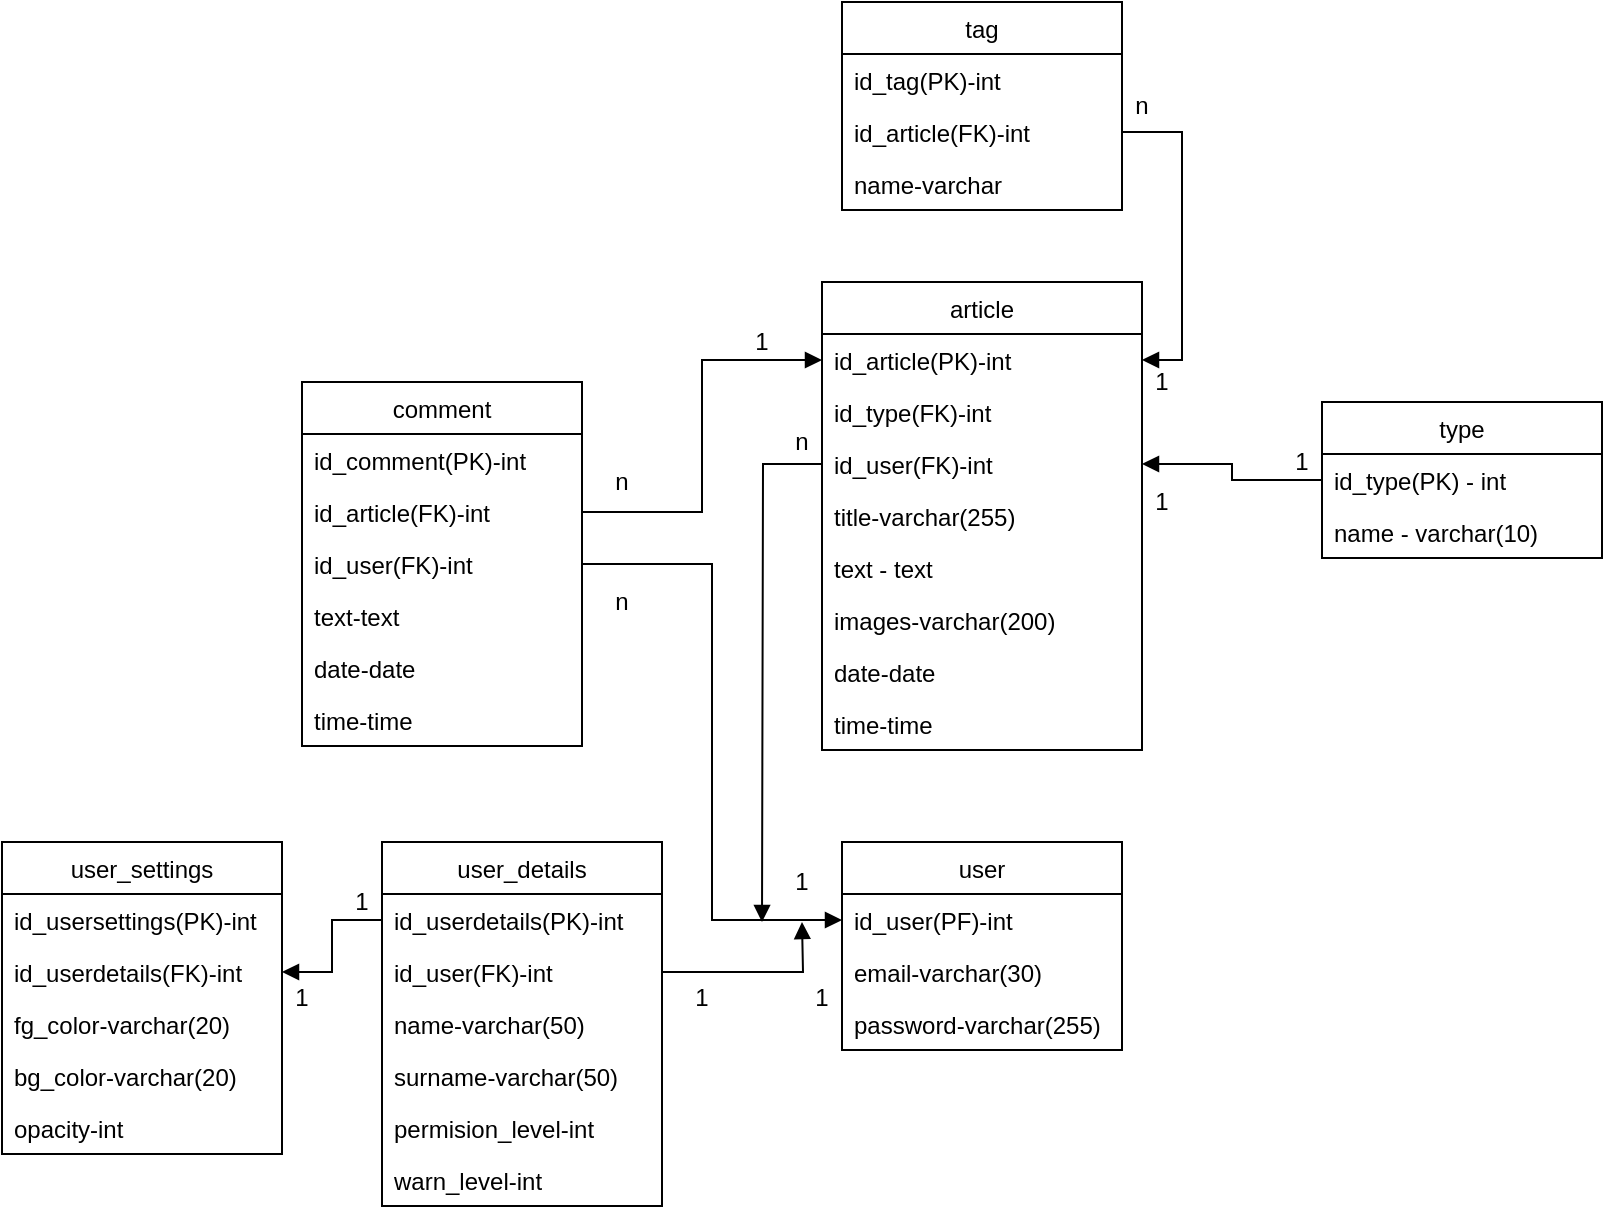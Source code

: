 <mxfile version="14.4.3" type="device"><diagram id="SgoOcTyR4OFDp3TLgmQz" name="Strona-1"><mxGraphModel dx="1221" dy="714" grid="1" gridSize="10" guides="1" tooltips="1" connect="1" arrows="1" fold="1" page="1" pageScale="1" pageWidth="1000" pageHeight="1000" math="0" shadow="0"><root><mxCell id="0"/><mxCell id="1" parent="0"/><mxCell id="Tb0qmK41m2Tu6_MU_3wg-1" value="article" style="swimlane;fontStyle=0;childLayout=stackLayout;horizontal=1;startSize=26;fillColor=none;horizontalStack=0;resizeParent=1;resizeParentMax=0;resizeLast=0;collapsible=1;marginBottom=0;" vertex="1" parent="1"><mxGeometry x="440" y="220" width="160" height="234" as="geometry"/></mxCell><mxCell id="Tb0qmK41m2Tu6_MU_3wg-2" value="id_article(PK)-int" style="text;strokeColor=none;fillColor=none;align=left;verticalAlign=top;spacingLeft=4;spacingRight=4;overflow=hidden;rotatable=0;points=[[0,0.5],[1,0.5]];portConstraint=eastwest;" vertex="1" parent="Tb0qmK41m2Tu6_MU_3wg-1"><mxGeometry y="26" width="160" height="26" as="geometry"/></mxCell><mxCell id="Tb0qmK41m2Tu6_MU_3wg-3" value="id_type(FK)-int" style="text;strokeColor=none;fillColor=none;align=left;verticalAlign=top;spacingLeft=4;spacingRight=4;overflow=hidden;rotatable=0;points=[[0,0.5],[1,0.5]];portConstraint=eastwest;" vertex="1" parent="Tb0qmK41m2Tu6_MU_3wg-1"><mxGeometry y="52" width="160" height="26" as="geometry"/></mxCell><mxCell id="Tb0qmK41m2Tu6_MU_3wg-21" value="id_user(FK)-int" style="text;strokeColor=none;fillColor=none;align=left;verticalAlign=top;spacingLeft=4;spacingRight=4;overflow=hidden;rotatable=0;points=[[0,0.5],[1,0.5]];portConstraint=eastwest;" vertex="1" parent="Tb0qmK41m2Tu6_MU_3wg-1"><mxGeometry y="78" width="160" height="26" as="geometry"/></mxCell><mxCell id="Tb0qmK41m2Tu6_MU_3wg-4" value="title-varchar(255)" style="text;strokeColor=none;fillColor=none;align=left;verticalAlign=top;spacingLeft=4;spacingRight=4;overflow=hidden;rotatable=0;points=[[0,0.5],[1,0.5]];portConstraint=eastwest;" vertex="1" parent="Tb0qmK41m2Tu6_MU_3wg-1"><mxGeometry y="104" width="160" height="26" as="geometry"/></mxCell><mxCell id="Tb0qmK41m2Tu6_MU_3wg-12" value="text - text" style="text;strokeColor=none;fillColor=none;align=left;verticalAlign=top;spacingLeft=4;spacingRight=4;overflow=hidden;rotatable=0;points=[[0,0.5],[1,0.5]];portConstraint=eastwest;" vertex="1" parent="Tb0qmK41m2Tu6_MU_3wg-1"><mxGeometry y="130" width="160" height="26" as="geometry"/></mxCell><mxCell id="Tb0qmK41m2Tu6_MU_3wg-11" value="images-varchar(200)" style="text;strokeColor=none;fillColor=none;align=left;verticalAlign=top;spacingLeft=4;spacingRight=4;overflow=hidden;rotatable=0;points=[[0,0.5],[1,0.5]];portConstraint=eastwest;" vertex="1" parent="Tb0qmK41m2Tu6_MU_3wg-1"><mxGeometry y="156" width="160" height="26" as="geometry"/></mxCell><mxCell id="Tb0qmK41m2Tu6_MU_3wg-29" value="date-date" style="text;strokeColor=none;fillColor=none;align=left;verticalAlign=top;spacingLeft=4;spacingRight=4;overflow=hidden;rotatable=0;points=[[0,0.5],[1,0.5]];portConstraint=eastwest;" vertex="1" parent="Tb0qmK41m2Tu6_MU_3wg-1"><mxGeometry y="182" width="160" height="26" as="geometry"/></mxCell><mxCell id="Tb0qmK41m2Tu6_MU_3wg-30" value="time-time" style="text;strokeColor=none;fillColor=none;align=left;verticalAlign=top;spacingLeft=4;spacingRight=4;overflow=hidden;rotatable=0;points=[[0,0.5],[1,0.5]];portConstraint=eastwest;" vertex="1" parent="Tb0qmK41m2Tu6_MU_3wg-1"><mxGeometry y="208" width="160" height="26" as="geometry"/></mxCell><mxCell id="Tb0qmK41m2Tu6_MU_3wg-5" value="user" style="swimlane;fontStyle=0;childLayout=stackLayout;horizontal=1;startSize=26;fillColor=none;horizontalStack=0;resizeParent=1;resizeParentMax=0;resizeLast=0;collapsible=1;marginBottom=0;" vertex="1" parent="1"><mxGeometry x="450" y="500" width="140" height="104" as="geometry"/></mxCell><mxCell id="Tb0qmK41m2Tu6_MU_3wg-6" value="id_user(PF)-int" style="text;strokeColor=none;fillColor=none;align=left;verticalAlign=top;spacingLeft=4;spacingRight=4;overflow=hidden;rotatable=0;points=[[0,0.5],[1,0.5]];portConstraint=eastwest;" vertex="1" parent="Tb0qmK41m2Tu6_MU_3wg-5"><mxGeometry y="26" width="140" height="26" as="geometry"/></mxCell><mxCell id="Tb0qmK41m2Tu6_MU_3wg-7" value="email-varchar(30)" style="text;strokeColor=none;fillColor=none;align=left;verticalAlign=top;spacingLeft=4;spacingRight=4;overflow=hidden;rotatable=0;points=[[0,0.5],[1,0.5]];portConstraint=eastwest;" vertex="1" parent="Tb0qmK41m2Tu6_MU_3wg-5"><mxGeometry y="52" width="140" height="26" as="geometry"/></mxCell><mxCell id="Tb0qmK41m2Tu6_MU_3wg-8" value="password-varchar(255)" style="text;strokeColor=none;fillColor=none;align=left;verticalAlign=top;spacingLeft=4;spacingRight=4;overflow=hidden;rotatable=0;points=[[0,0.5],[1,0.5]];portConstraint=eastwest;" vertex="1" parent="Tb0qmK41m2Tu6_MU_3wg-5"><mxGeometry y="78" width="140" height="26" as="geometry"/></mxCell><mxCell id="Tb0qmK41m2Tu6_MU_3wg-13" value="type" style="swimlane;fontStyle=0;childLayout=stackLayout;horizontal=1;startSize=26;fillColor=none;horizontalStack=0;resizeParent=1;resizeParentMax=0;resizeLast=0;collapsible=1;marginBottom=0;" vertex="1" parent="1"><mxGeometry x="690" y="280" width="140" height="78" as="geometry"/></mxCell><mxCell id="Tb0qmK41m2Tu6_MU_3wg-14" value="id_type(PK) - int" style="text;strokeColor=none;fillColor=none;align=left;verticalAlign=top;spacingLeft=4;spacingRight=4;overflow=hidden;rotatable=0;points=[[0,0.5],[1,0.5]];portConstraint=eastwest;" vertex="1" parent="Tb0qmK41m2Tu6_MU_3wg-13"><mxGeometry y="26" width="140" height="26" as="geometry"/></mxCell><mxCell id="Tb0qmK41m2Tu6_MU_3wg-15" value="name - varchar(10)" style="text;strokeColor=none;fillColor=none;align=left;verticalAlign=top;spacingLeft=4;spacingRight=4;overflow=hidden;rotatable=0;points=[[0,0.5],[1,0.5]];portConstraint=eastwest;" vertex="1" parent="Tb0qmK41m2Tu6_MU_3wg-13"><mxGeometry y="52" width="140" height="26" as="geometry"/></mxCell><mxCell id="Tb0qmK41m2Tu6_MU_3wg-17" value="tag" style="swimlane;fontStyle=0;childLayout=stackLayout;horizontal=1;startSize=26;fillColor=none;horizontalStack=0;resizeParent=1;resizeParentMax=0;resizeLast=0;collapsible=1;marginBottom=0;" vertex="1" parent="1"><mxGeometry x="450" y="80" width="140" height="104" as="geometry"/></mxCell><mxCell id="Tb0qmK41m2Tu6_MU_3wg-18" value="id_tag(PK)-int" style="text;strokeColor=none;fillColor=none;align=left;verticalAlign=top;spacingLeft=4;spacingRight=4;overflow=hidden;rotatable=0;points=[[0,0.5],[1,0.5]];portConstraint=eastwest;" vertex="1" parent="Tb0qmK41m2Tu6_MU_3wg-17"><mxGeometry y="26" width="140" height="26" as="geometry"/></mxCell><mxCell id="Tb0qmK41m2Tu6_MU_3wg-19" value="id_article(FK)-int" style="text;strokeColor=none;fillColor=none;align=left;verticalAlign=top;spacingLeft=4;spacingRight=4;overflow=hidden;rotatable=0;points=[[0,0.5],[1,0.5]];portConstraint=eastwest;" vertex="1" parent="Tb0qmK41m2Tu6_MU_3wg-17"><mxGeometry y="52" width="140" height="26" as="geometry"/></mxCell><mxCell id="Tb0qmK41m2Tu6_MU_3wg-22" value="name-varchar" style="text;strokeColor=none;fillColor=none;align=left;verticalAlign=top;spacingLeft=4;spacingRight=4;overflow=hidden;rotatable=0;points=[[0,0.5],[1,0.5]];portConstraint=eastwest;" vertex="1" parent="Tb0qmK41m2Tu6_MU_3wg-17"><mxGeometry y="78" width="140" height="26" as="geometry"/></mxCell><mxCell id="Tb0qmK41m2Tu6_MU_3wg-23" value="user_details" style="swimlane;fontStyle=0;childLayout=stackLayout;horizontal=1;startSize=26;fillColor=none;horizontalStack=0;resizeParent=1;resizeParentMax=0;resizeLast=0;collapsible=1;marginBottom=0;" vertex="1" parent="1"><mxGeometry x="220" y="500" width="140" height="182" as="geometry"/></mxCell><mxCell id="Tb0qmK41m2Tu6_MU_3wg-24" value="id_userdetails(PK)-int" style="text;strokeColor=none;fillColor=none;align=left;verticalAlign=top;spacingLeft=4;spacingRight=4;overflow=hidden;rotatable=0;points=[[0,0.5],[1,0.5]];portConstraint=eastwest;" vertex="1" parent="Tb0qmK41m2Tu6_MU_3wg-23"><mxGeometry y="26" width="140" height="26" as="geometry"/></mxCell><mxCell id="Tb0qmK41m2Tu6_MU_3wg-25" value="id_user(FK)-int" style="text;strokeColor=none;fillColor=none;align=left;verticalAlign=top;spacingLeft=4;spacingRight=4;overflow=hidden;rotatable=0;points=[[0,0.5],[1,0.5]];portConstraint=eastwest;" vertex="1" parent="Tb0qmK41m2Tu6_MU_3wg-23"><mxGeometry y="52" width="140" height="26" as="geometry"/></mxCell><mxCell id="Tb0qmK41m2Tu6_MU_3wg-26" value="name-varchar(50)" style="text;strokeColor=none;fillColor=none;align=left;verticalAlign=top;spacingLeft=4;spacingRight=4;overflow=hidden;rotatable=0;points=[[0,0.5],[1,0.5]];portConstraint=eastwest;" vertex="1" parent="Tb0qmK41m2Tu6_MU_3wg-23"><mxGeometry y="78" width="140" height="26" as="geometry"/></mxCell><mxCell id="Tb0qmK41m2Tu6_MU_3wg-34" value="surname-varchar(50)" style="text;strokeColor=none;fillColor=none;align=left;verticalAlign=top;spacingLeft=4;spacingRight=4;overflow=hidden;rotatable=0;points=[[0,0.5],[1,0.5]];portConstraint=eastwest;" vertex="1" parent="Tb0qmK41m2Tu6_MU_3wg-23"><mxGeometry y="104" width="140" height="26" as="geometry"/></mxCell><mxCell id="Tb0qmK41m2Tu6_MU_3wg-35" value="permision_level-int" style="text;strokeColor=none;fillColor=none;align=left;verticalAlign=top;spacingLeft=4;spacingRight=4;overflow=hidden;rotatable=0;points=[[0,0.5],[1,0.5]];portConstraint=eastwest;" vertex="1" parent="Tb0qmK41m2Tu6_MU_3wg-23"><mxGeometry y="130" width="140" height="26" as="geometry"/></mxCell><mxCell id="Tb0qmK41m2Tu6_MU_3wg-86" value="warn_level-int" style="text;strokeColor=none;fillColor=none;align=left;verticalAlign=top;spacingLeft=4;spacingRight=4;overflow=hidden;rotatable=0;points=[[0,0.5],[1,0.5]];portConstraint=eastwest;" vertex="1" parent="Tb0qmK41m2Tu6_MU_3wg-23"><mxGeometry y="156" width="140" height="26" as="geometry"/></mxCell><mxCell id="Tb0qmK41m2Tu6_MU_3wg-36" value="comment" style="swimlane;fontStyle=0;childLayout=stackLayout;horizontal=1;startSize=26;fillColor=none;horizontalStack=0;resizeParent=1;resizeParentMax=0;resizeLast=0;collapsible=1;marginBottom=0;" vertex="1" parent="1"><mxGeometry x="180" y="270" width="140" height="182" as="geometry"/></mxCell><mxCell id="Tb0qmK41m2Tu6_MU_3wg-37" value="id_comment(PK)-int" style="text;strokeColor=none;fillColor=none;align=left;verticalAlign=top;spacingLeft=4;spacingRight=4;overflow=hidden;rotatable=0;points=[[0,0.5],[1,0.5]];portConstraint=eastwest;" vertex="1" parent="Tb0qmK41m2Tu6_MU_3wg-36"><mxGeometry y="26" width="140" height="26" as="geometry"/></mxCell><mxCell id="Tb0qmK41m2Tu6_MU_3wg-38" value="id_article(FK)-int" style="text;strokeColor=none;fillColor=none;align=left;verticalAlign=top;spacingLeft=4;spacingRight=4;overflow=hidden;rotatable=0;points=[[0,0.5],[1,0.5]];portConstraint=eastwest;" vertex="1" parent="Tb0qmK41m2Tu6_MU_3wg-36"><mxGeometry y="52" width="140" height="26" as="geometry"/></mxCell><mxCell id="Tb0qmK41m2Tu6_MU_3wg-39" value="id_user(FK)-int" style="text;strokeColor=none;fillColor=none;align=left;verticalAlign=top;spacingLeft=4;spacingRight=4;overflow=hidden;rotatable=0;points=[[0,0.5],[1,0.5]];portConstraint=eastwest;" vertex="1" parent="Tb0qmK41m2Tu6_MU_3wg-36"><mxGeometry y="78" width="140" height="26" as="geometry"/></mxCell><mxCell id="Tb0qmK41m2Tu6_MU_3wg-41" value="text-text" style="text;strokeColor=none;fillColor=none;align=left;verticalAlign=top;spacingLeft=4;spacingRight=4;overflow=hidden;rotatable=0;points=[[0,0.5],[1,0.5]];portConstraint=eastwest;" vertex="1" parent="Tb0qmK41m2Tu6_MU_3wg-36"><mxGeometry y="104" width="140" height="26" as="geometry"/></mxCell><mxCell id="Tb0qmK41m2Tu6_MU_3wg-42" value="date-date" style="text;strokeColor=none;fillColor=none;align=left;verticalAlign=top;spacingLeft=4;spacingRight=4;overflow=hidden;rotatable=0;points=[[0,0.5],[1,0.5]];portConstraint=eastwest;" vertex="1" parent="Tb0qmK41m2Tu6_MU_3wg-36"><mxGeometry y="130" width="140" height="26" as="geometry"/></mxCell><mxCell id="Tb0qmK41m2Tu6_MU_3wg-43" value="time-time" style="text;strokeColor=none;fillColor=none;align=left;verticalAlign=top;spacingLeft=4;spacingRight=4;overflow=hidden;rotatable=0;points=[[0,0.5],[1,0.5]];portConstraint=eastwest;" vertex="1" parent="Tb0qmK41m2Tu6_MU_3wg-36"><mxGeometry y="156" width="140" height="26" as="geometry"/></mxCell><mxCell id="Tb0qmK41m2Tu6_MU_3wg-48" style="edgeStyle=orthogonalEdgeStyle;rounded=0;orthogonalLoop=1;jettySize=auto;html=1;exitX=0;exitY=0.5;exitDx=0;exitDy=0;endArrow=block;endFill=1;" edge="1" parent="1" source="Tb0qmK41m2Tu6_MU_3wg-14" target="Tb0qmK41m2Tu6_MU_3wg-21"><mxGeometry relative="1" as="geometry"/></mxCell><mxCell id="Tb0qmK41m2Tu6_MU_3wg-50" style="edgeStyle=orthogonalEdgeStyle;rounded=0;orthogonalLoop=1;jettySize=auto;html=1;exitX=1;exitY=0.5;exitDx=0;exitDy=0;entryX=1;entryY=0.5;entryDx=0;entryDy=0;endArrow=block;endFill=1;" edge="1" parent="1" source="Tb0qmK41m2Tu6_MU_3wg-19" target="Tb0qmK41m2Tu6_MU_3wg-2"><mxGeometry relative="1" as="geometry"/></mxCell><mxCell id="Tb0qmK41m2Tu6_MU_3wg-54" style="edgeStyle=orthogonalEdgeStyle;rounded=0;orthogonalLoop=1;jettySize=auto;html=1;exitX=1;exitY=0.5;exitDx=0;exitDy=0;entryX=0;entryY=0.5;entryDx=0;entryDy=0;endArrow=block;endFill=1;" edge="1" parent="1" source="Tb0qmK41m2Tu6_MU_3wg-39" target="Tb0qmK41m2Tu6_MU_3wg-6"><mxGeometry relative="1" as="geometry"/></mxCell><mxCell id="Tb0qmK41m2Tu6_MU_3wg-57" value="n" style="text;html=1;strokeColor=none;fillColor=none;align=center;verticalAlign=middle;whiteSpace=wrap;rounded=0;" vertex="1" parent="1"><mxGeometry x="320" y="370" width="40" height="20" as="geometry"/></mxCell><mxCell id="Tb0qmK41m2Tu6_MU_3wg-58" value="n" style="text;html=1;strokeColor=none;fillColor=none;align=center;verticalAlign=middle;whiteSpace=wrap;rounded=0;" vertex="1" parent="1"><mxGeometry x="580" y="122" width="40" height="20" as="geometry"/></mxCell><mxCell id="Tb0qmK41m2Tu6_MU_3wg-59" value="1" style="text;html=1;strokeColor=none;fillColor=none;align=center;verticalAlign=middle;whiteSpace=wrap;rounded=0;" vertex="1" parent="1"><mxGeometry x="390" y="240" width="40" height="20" as="geometry"/></mxCell><mxCell id="Tb0qmK41m2Tu6_MU_3wg-60" value="1" style="text;html=1;strokeColor=none;fillColor=none;align=center;verticalAlign=middle;whiteSpace=wrap;rounded=0;" vertex="1" parent="1"><mxGeometry x="410" y="510" width="40" height="20" as="geometry"/></mxCell><mxCell id="Tb0qmK41m2Tu6_MU_3wg-61" value="1" style="text;html=1;strokeColor=none;fillColor=none;align=center;verticalAlign=middle;whiteSpace=wrap;rounded=0;" vertex="1" parent="1"><mxGeometry x="420" y="568" width="40" height="20" as="geometry"/></mxCell><mxCell id="Tb0qmK41m2Tu6_MU_3wg-62" value="1" style="text;html=1;strokeColor=none;fillColor=none;align=center;verticalAlign=middle;whiteSpace=wrap;rounded=0;" vertex="1" parent="1"><mxGeometry x="360" y="568" width="40" height="20" as="geometry"/></mxCell><mxCell id="Tb0qmK41m2Tu6_MU_3wg-63" value="1" style="text;html=1;strokeColor=none;fillColor=none;align=center;verticalAlign=middle;whiteSpace=wrap;rounded=0;" vertex="1" parent="1"><mxGeometry x="590" y="320" width="40" height="20" as="geometry"/></mxCell><mxCell id="Tb0qmK41m2Tu6_MU_3wg-64" value="1" style="text;html=1;strokeColor=none;fillColor=none;align=center;verticalAlign=middle;whiteSpace=wrap;rounded=0;" vertex="1" parent="1"><mxGeometry x="660" y="300" width="40" height="20" as="geometry"/></mxCell><mxCell id="Tb0qmK41m2Tu6_MU_3wg-65" value="1" style="text;html=1;strokeColor=none;fillColor=none;align=center;verticalAlign=middle;whiteSpace=wrap;rounded=0;" vertex="1" parent="1"><mxGeometry x="590" y="260" width="40" height="20" as="geometry"/></mxCell><mxCell id="Tb0qmK41m2Tu6_MU_3wg-66" value="n" style="text;html=1;strokeColor=none;fillColor=none;align=center;verticalAlign=middle;whiteSpace=wrap;rounded=0;" vertex="1" parent="1"><mxGeometry x="320" y="310" width="40" height="20" as="geometry"/></mxCell><mxCell id="Tb0qmK41m2Tu6_MU_3wg-69" style="edgeStyle=orthogonalEdgeStyle;rounded=0;orthogonalLoop=1;jettySize=auto;html=1;exitX=1;exitY=0.5;exitDx=0;exitDy=0;entryX=0;entryY=0.5;entryDx=0;entryDy=0;endArrow=block;endFill=1;" edge="1" parent="1" source="Tb0qmK41m2Tu6_MU_3wg-38" target="Tb0qmK41m2Tu6_MU_3wg-2"><mxGeometry relative="1" as="geometry"/></mxCell><mxCell id="Tb0qmK41m2Tu6_MU_3wg-71" value="n" style="text;html=1;strokeColor=none;fillColor=none;align=center;verticalAlign=middle;whiteSpace=wrap;rounded=0;" vertex="1" parent="1"><mxGeometry x="410" y="290" width="40" height="20" as="geometry"/></mxCell><mxCell id="Tb0qmK41m2Tu6_MU_3wg-80" style="edgeStyle=orthogonalEdgeStyle;rounded=0;orthogonalLoop=1;jettySize=auto;html=1;exitX=1;exitY=0.5;exitDx=0;exitDy=0;endArrow=block;endFill=1;" edge="1" parent="1" source="Tb0qmK41m2Tu6_MU_3wg-25"><mxGeometry relative="1" as="geometry"><mxPoint x="430" y="540" as="targetPoint"/></mxGeometry></mxCell><mxCell id="Tb0qmK41m2Tu6_MU_3wg-82" style="edgeStyle=orthogonalEdgeStyle;rounded=0;orthogonalLoop=1;jettySize=auto;html=1;exitX=0;exitY=0.5;exitDx=0;exitDy=0;endArrow=block;endFill=1;" edge="1" parent="1" source="Tb0qmK41m2Tu6_MU_3wg-21"><mxGeometry relative="1" as="geometry"><mxPoint x="410" y="540" as="targetPoint"/></mxGeometry></mxCell><mxCell id="Tb0qmK41m2Tu6_MU_3wg-87" value="user_settings" style="swimlane;fontStyle=0;childLayout=stackLayout;horizontal=1;startSize=26;fillColor=none;horizontalStack=0;resizeParent=1;resizeParentMax=0;resizeLast=0;collapsible=1;marginBottom=0;" vertex="1" parent="1"><mxGeometry x="30" y="500" width="140" height="156" as="geometry"/></mxCell><mxCell id="Tb0qmK41m2Tu6_MU_3wg-89" value="id_usersettings(PK)-int" style="text;strokeColor=none;fillColor=none;align=left;verticalAlign=top;spacingLeft=4;spacingRight=4;overflow=hidden;rotatable=0;points=[[0,0.5],[1,0.5]];portConstraint=eastwest;" vertex="1" parent="Tb0qmK41m2Tu6_MU_3wg-87"><mxGeometry y="26" width="140" height="26" as="geometry"/></mxCell><mxCell id="Tb0qmK41m2Tu6_MU_3wg-88" value="id_userdetails(FK)-int" style="text;strokeColor=none;fillColor=none;align=left;verticalAlign=top;spacingLeft=4;spacingRight=4;overflow=hidden;rotatable=0;points=[[0,0.5],[1,0.5]];portConstraint=eastwest;" vertex="1" parent="Tb0qmK41m2Tu6_MU_3wg-87"><mxGeometry y="52" width="140" height="26" as="geometry"/></mxCell><mxCell id="Tb0qmK41m2Tu6_MU_3wg-93" value="fg_color-varchar(20)" style="text;strokeColor=none;fillColor=none;align=left;verticalAlign=top;spacingLeft=4;spacingRight=4;overflow=hidden;rotatable=0;points=[[0,0.5],[1,0.5]];portConstraint=eastwest;" vertex="1" parent="Tb0qmK41m2Tu6_MU_3wg-87"><mxGeometry y="78" width="140" height="26" as="geometry"/></mxCell><mxCell id="Tb0qmK41m2Tu6_MU_3wg-94" value="bg_color-varchar(20)" style="text;strokeColor=none;fillColor=none;align=left;verticalAlign=top;spacingLeft=4;spacingRight=4;overflow=hidden;rotatable=0;points=[[0,0.5],[1,0.5]];portConstraint=eastwest;" vertex="1" parent="Tb0qmK41m2Tu6_MU_3wg-87"><mxGeometry y="104" width="140" height="26" as="geometry"/></mxCell><mxCell id="Tb0qmK41m2Tu6_MU_3wg-95" value="opacity-int" style="text;strokeColor=none;fillColor=none;align=left;verticalAlign=top;spacingLeft=4;spacingRight=4;overflow=hidden;rotatable=0;points=[[0,0.5],[1,0.5]];portConstraint=eastwest;" vertex="1" parent="Tb0qmK41m2Tu6_MU_3wg-87"><mxGeometry y="130" width="140" height="26" as="geometry"/></mxCell><mxCell id="Tb0qmK41m2Tu6_MU_3wg-97" style="edgeStyle=orthogonalEdgeStyle;rounded=0;orthogonalLoop=1;jettySize=auto;html=1;exitX=0;exitY=0.5;exitDx=0;exitDy=0;entryX=1;entryY=0.5;entryDx=0;entryDy=0;endArrow=block;endFill=1;" edge="1" parent="1" source="Tb0qmK41m2Tu6_MU_3wg-24" target="Tb0qmK41m2Tu6_MU_3wg-88"><mxGeometry relative="1" as="geometry"/></mxCell><mxCell id="Tb0qmK41m2Tu6_MU_3wg-98" value="1" style="text;html=1;strokeColor=none;fillColor=none;align=center;verticalAlign=middle;whiteSpace=wrap;rounded=0;" vertex="1" parent="1"><mxGeometry x="160" y="568" width="40" height="20" as="geometry"/></mxCell><mxCell id="Tb0qmK41m2Tu6_MU_3wg-99" value="1" style="text;html=1;strokeColor=none;fillColor=none;align=center;verticalAlign=middle;whiteSpace=wrap;rounded=0;" vertex="1" parent="1"><mxGeometry x="190" y="520" width="40" height="20" as="geometry"/></mxCell></root></mxGraphModel></diagram></mxfile>